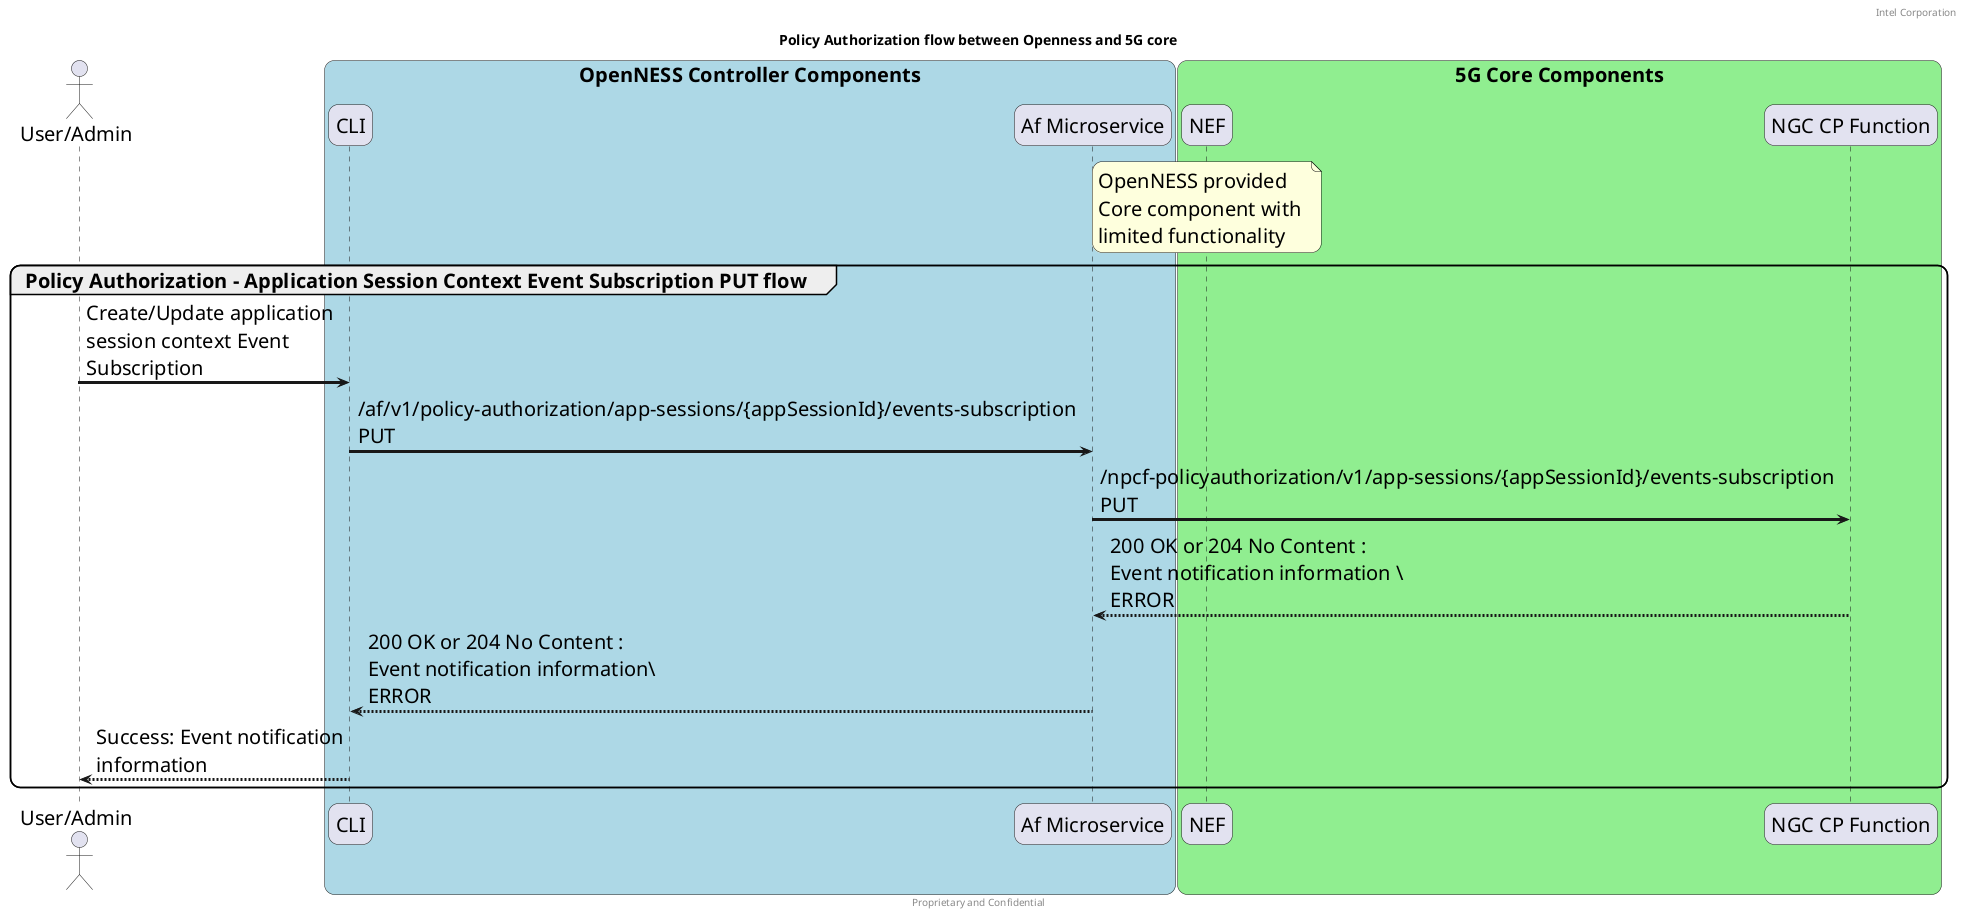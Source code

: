 @startuml
/' SPDX-License-Identifier: Apache-2.0
   Copyright (c) 2020 Intel Corporation
'/
skinparam monochrome false
skinparam roundcorner 20
skinparam defaultFontName "Intel Clear"
skinparam defaultFontSize 20
skinparam maxmessagesize 300
skinparam sequenceArrowThickness 3

header Intel Corporation
footer Proprietary and Confidential

title Policy Authorization flow between Openness and 5G core


actor "User/Admin" as user
participant "CLI" as CLI 
participant "Af Microservice" as AF 
participant "NEF" as NEF
participant "NGC CP Function" as 5GC

box "OpenNESS Controller Components" #LightBlue
	participant CLI
    participant AF
end box

box "5G Core Components" #LightGreen
	participant NEF
    participant 5GC
    note over NEF 
        OpenNESS provided 
        Core component with 
        limited functionality
    end note    
end box

group Policy Authorization - Application Session Context Event Subscription PUT flow
    user -> CLI : Create/Update application session context Event Subscription
    CLI -> AF : /af/v1/policy-authorization/app-sessions/{appSessionId}/events-subscription PUT
    AF -> 5GC : /npcf-policyauthorization/v1/app-sessions/{appSessionId}/events-subscription PUT

    5GC --> AF : 200 OK or 204 No Content : Event notification information \ ERROR 
    AF --> CLI : 200 OK or 204 No Content : Event notification information\ ERROR 
    CLI --> user : Success: Event notification information
end
@enduml